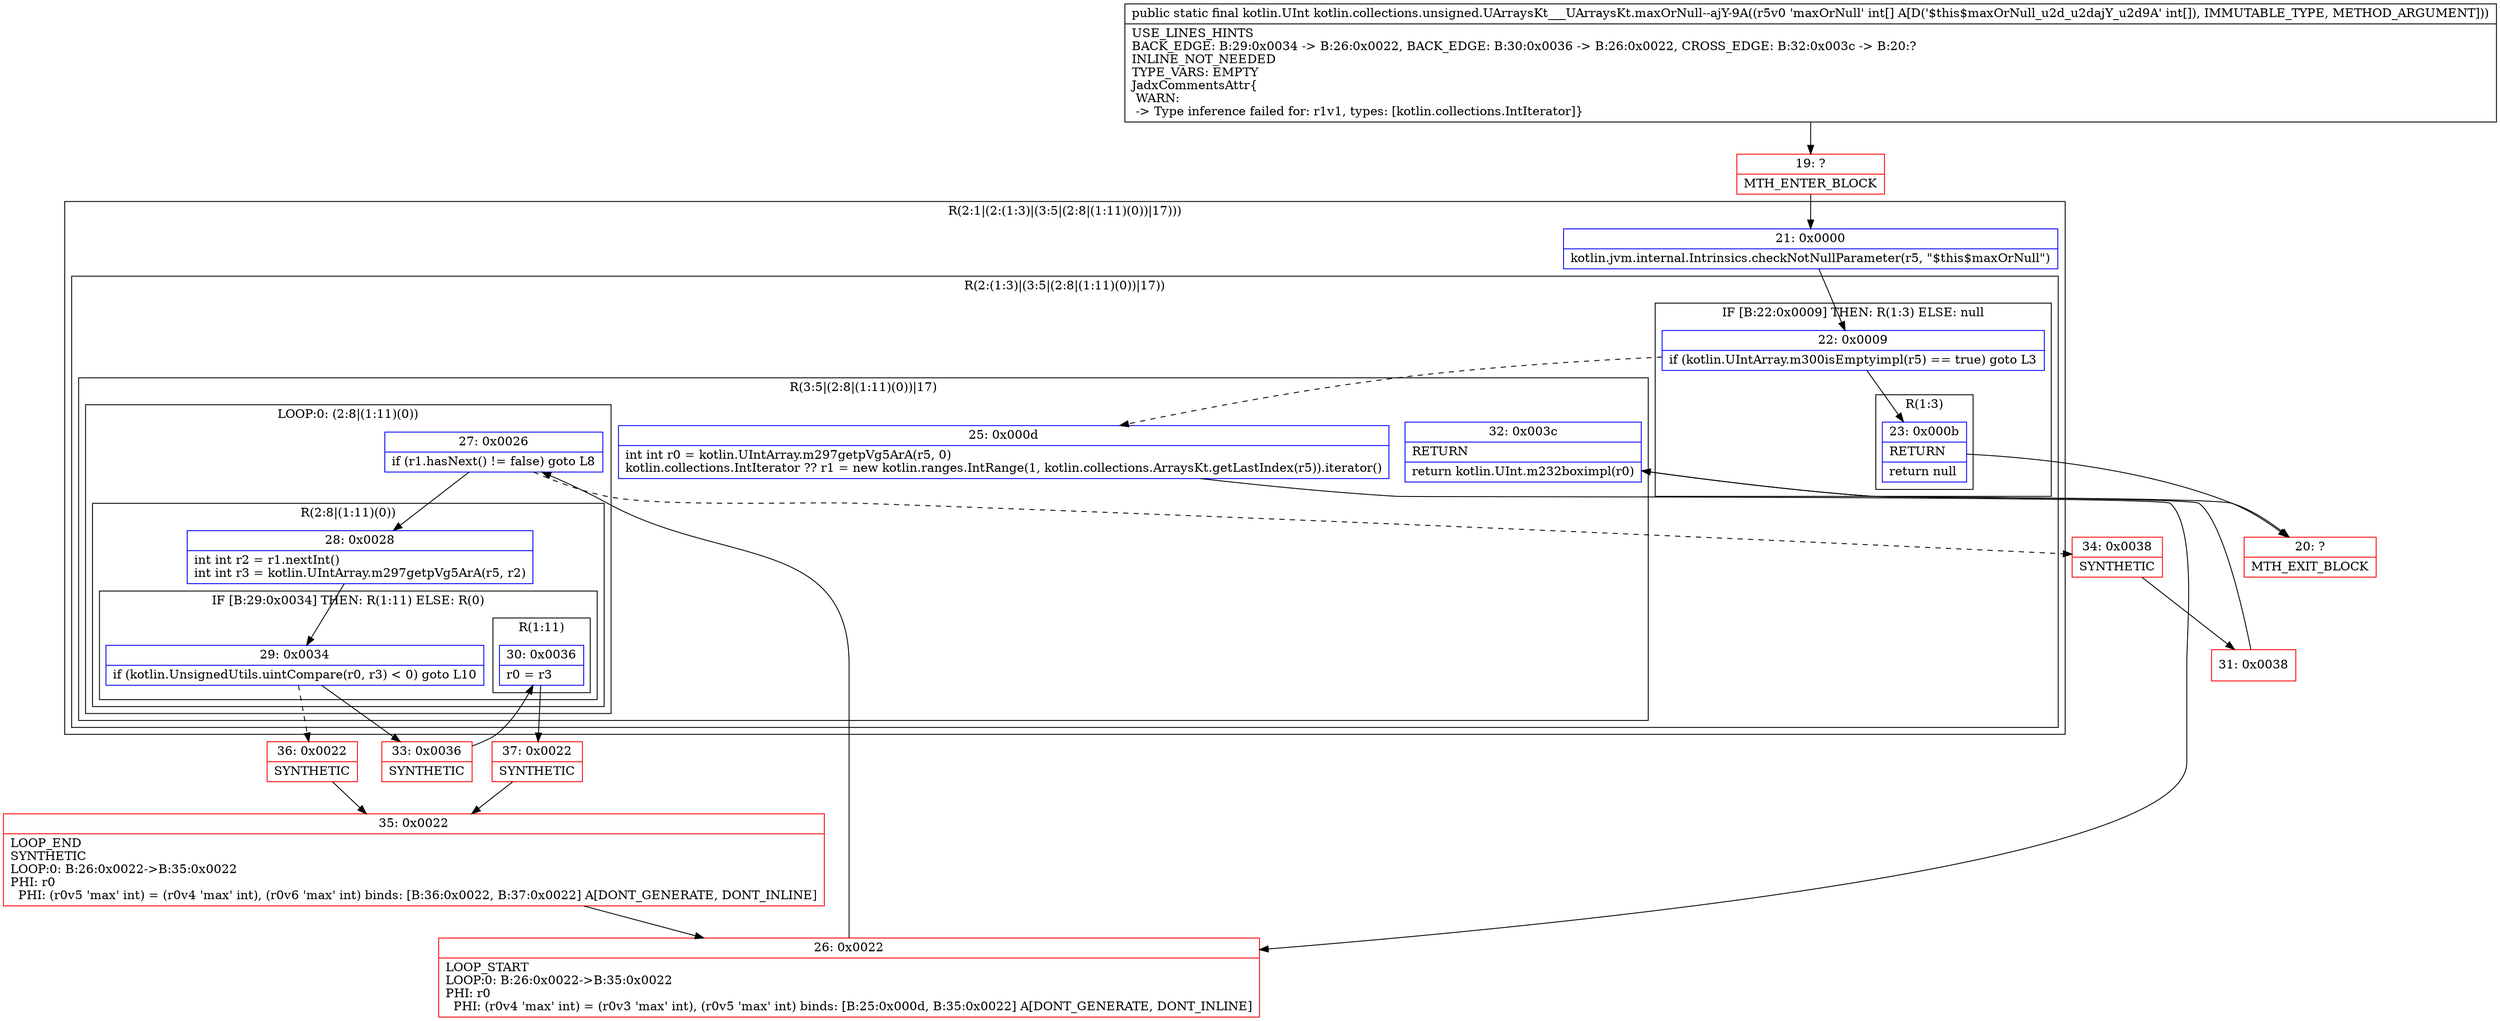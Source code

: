 digraph "CFG forkotlin.collections.unsigned.UArraysKt___UArraysKt.maxOrNull\-\-ajY\-9A([I)Lkotlin\/UInt;" {
subgraph cluster_Region_1910089309 {
label = "R(2:1|(2:(1:3)|(3:5|(2:8|(1:11)(0))|17)))";
node [shape=record,color=blue];
Node_21 [shape=record,label="{21\:\ 0x0000|kotlin.jvm.internal.Intrinsics.checkNotNullParameter(r5, \"$this$maxOrNull\")\l}"];
subgraph cluster_Region_1406565220 {
label = "R(2:(1:3)|(3:5|(2:8|(1:11)(0))|17))";
node [shape=record,color=blue];
subgraph cluster_IfRegion_1598905722 {
label = "IF [B:22:0x0009] THEN: R(1:3) ELSE: null";
node [shape=record,color=blue];
Node_22 [shape=record,label="{22\:\ 0x0009|if (kotlin.UIntArray.m300isEmptyimpl(r5) == true) goto L3\l}"];
subgraph cluster_Region_985046454 {
label = "R(1:3)";
node [shape=record,color=blue];
Node_23 [shape=record,label="{23\:\ 0x000b|RETURN\l|return null\l}"];
}
}
subgraph cluster_Region_2097401830 {
label = "R(3:5|(2:8|(1:11)(0))|17)";
node [shape=record,color=blue];
Node_25 [shape=record,label="{25\:\ 0x000d|int int r0 = kotlin.UIntArray.m297getpVg5ArA(r5, 0)\lkotlin.collections.IntIterator ?? r1 = new kotlin.ranges.IntRange(1, kotlin.collections.ArraysKt.getLastIndex(r5)).iterator()\l}"];
subgraph cluster_LoopRegion_667690554 {
label = "LOOP:0: (2:8|(1:11)(0))";
node [shape=record,color=blue];
Node_27 [shape=record,label="{27\:\ 0x0026|if (r1.hasNext() != false) goto L8\l}"];
subgraph cluster_Region_1146331610 {
label = "R(2:8|(1:11)(0))";
node [shape=record,color=blue];
Node_28 [shape=record,label="{28\:\ 0x0028|int int r2 = r1.nextInt()\lint int r3 = kotlin.UIntArray.m297getpVg5ArA(r5, r2)\l}"];
subgraph cluster_IfRegion_1435949290 {
label = "IF [B:29:0x0034] THEN: R(1:11) ELSE: R(0)";
node [shape=record,color=blue];
Node_29 [shape=record,label="{29\:\ 0x0034|if (kotlin.UnsignedUtils.uintCompare(r0, r3) \< 0) goto L10\l}"];
subgraph cluster_Region_735980549 {
label = "R(1:11)";
node [shape=record,color=blue];
Node_30 [shape=record,label="{30\:\ 0x0036|r0 = r3\l}"];
}
subgraph cluster_Region_107032563 {
label = "R(0)";
node [shape=record,color=blue];
}
}
}
}
Node_32 [shape=record,label="{32\:\ 0x003c|RETURN\l|return kotlin.UInt.m232boximpl(r0)\l}"];
}
}
}
Node_19 [shape=record,color=red,label="{19\:\ ?|MTH_ENTER_BLOCK\l}"];
Node_20 [shape=record,color=red,label="{20\:\ ?|MTH_EXIT_BLOCK\l}"];
Node_26 [shape=record,color=red,label="{26\:\ 0x0022|LOOP_START\lLOOP:0: B:26:0x0022\-\>B:35:0x0022\lPHI: r0 \l  PHI: (r0v4 'max' int) = (r0v3 'max' int), (r0v5 'max' int) binds: [B:25:0x000d, B:35:0x0022] A[DONT_GENERATE, DONT_INLINE]\l}"];
Node_33 [shape=record,color=red,label="{33\:\ 0x0036|SYNTHETIC\l}"];
Node_37 [shape=record,color=red,label="{37\:\ 0x0022|SYNTHETIC\l}"];
Node_35 [shape=record,color=red,label="{35\:\ 0x0022|LOOP_END\lSYNTHETIC\lLOOP:0: B:26:0x0022\-\>B:35:0x0022\lPHI: r0 \l  PHI: (r0v5 'max' int) = (r0v4 'max' int), (r0v6 'max' int) binds: [B:36:0x0022, B:37:0x0022] A[DONT_GENERATE, DONT_INLINE]\l}"];
Node_36 [shape=record,color=red,label="{36\:\ 0x0022|SYNTHETIC\l}"];
Node_34 [shape=record,color=red,label="{34\:\ 0x0038|SYNTHETIC\l}"];
Node_31 [shape=record,color=red,label="{31\:\ 0x0038}"];
MethodNode[shape=record,label="{public static final kotlin.UInt kotlin.collections.unsigned.UArraysKt___UArraysKt.maxOrNull\-\-ajY\-9A((r5v0 'maxOrNull' int[] A[D('$this$maxOrNull_u2d_u2dajY_u2d9A' int[]), IMMUTABLE_TYPE, METHOD_ARGUMENT]))  | USE_LINES_HINTS\lBACK_EDGE: B:29:0x0034 \-\> B:26:0x0022, BACK_EDGE: B:30:0x0036 \-\> B:26:0x0022, CROSS_EDGE: B:32:0x003c \-\> B:20:?\lINLINE_NOT_NEEDED\lTYPE_VARS: EMPTY\lJadxCommentsAttr\{\l WARN: \l \-\> Type inference failed for: r1v1, types: [kotlin.collections.IntIterator]\}\l}"];
MethodNode -> Node_19;Node_21 -> Node_22;
Node_22 -> Node_23;
Node_22 -> Node_25[style=dashed];
Node_23 -> Node_20;
Node_25 -> Node_26;
Node_27 -> Node_28;
Node_27 -> Node_34[style=dashed];
Node_28 -> Node_29;
Node_29 -> Node_33;
Node_29 -> Node_36[style=dashed];
Node_30 -> Node_37;
Node_32 -> Node_20;
Node_19 -> Node_21;
Node_26 -> Node_27;
Node_33 -> Node_30;
Node_37 -> Node_35;
Node_35 -> Node_26;
Node_36 -> Node_35;
Node_34 -> Node_31;
Node_31 -> Node_32;
}

